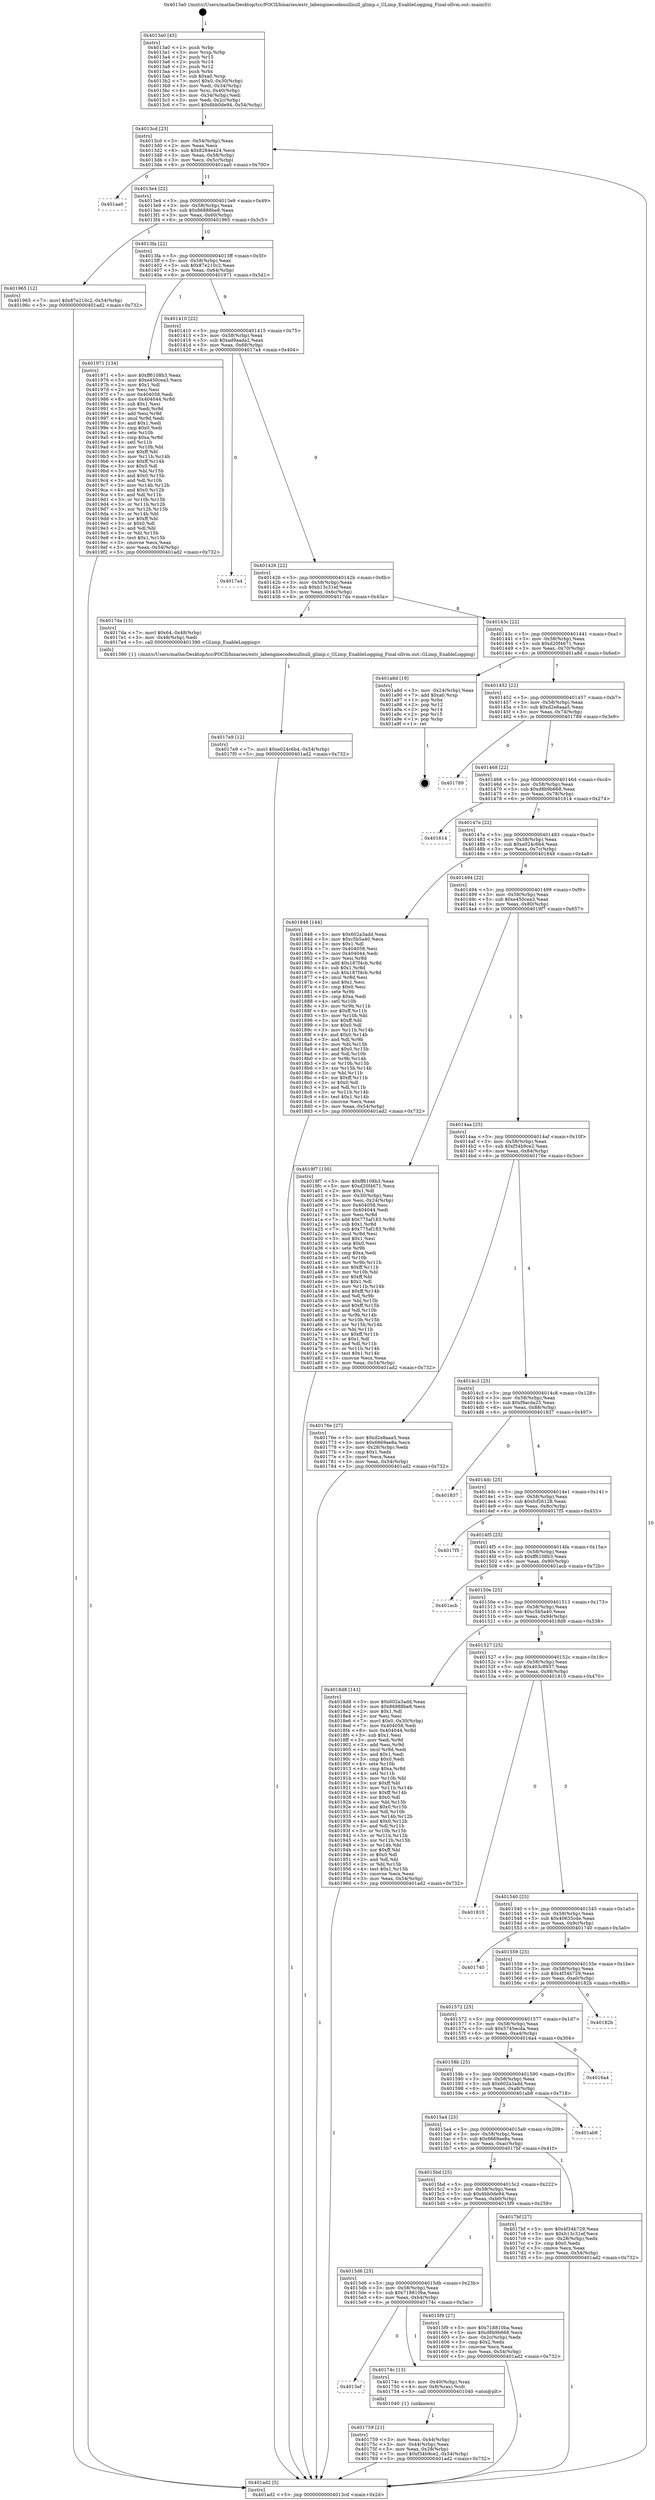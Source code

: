 digraph "0x4013a0" {
  label = "0x4013a0 (/mnt/c/Users/mathe/Desktop/tcc/POCII/binaries/extr_labenginecodenullnull_glimp.c_GLimp_EnableLogging_Final-ollvm.out::main(0))"
  labelloc = "t"
  node[shape=record]

  Entry [label="",width=0.3,height=0.3,shape=circle,fillcolor=black,style=filled]
  "0x4013cd" [label="{
     0x4013cd [23]\l
     | [instrs]\l
     &nbsp;&nbsp;0x4013cd \<+3\>: mov -0x54(%rbp),%eax\l
     &nbsp;&nbsp;0x4013d0 \<+2\>: mov %eax,%ecx\l
     &nbsp;&nbsp;0x4013d2 \<+6\>: sub $0x8284e424,%ecx\l
     &nbsp;&nbsp;0x4013d8 \<+3\>: mov %eax,-0x58(%rbp)\l
     &nbsp;&nbsp;0x4013db \<+3\>: mov %ecx,-0x5c(%rbp)\l
     &nbsp;&nbsp;0x4013de \<+6\>: je 0000000000401aa0 \<main+0x700\>\l
  }"]
  "0x401aa0" [label="{
     0x401aa0\l
  }", style=dashed]
  "0x4013e4" [label="{
     0x4013e4 [22]\l
     | [instrs]\l
     &nbsp;&nbsp;0x4013e4 \<+5\>: jmp 00000000004013e9 \<main+0x49\>\l
     &nbsp;&nbsp;0x4013e9 \<+3\>: mov -0x58(%rbp),%eax\l
     &nbsp;&nbsp;0x4013ec \<+5\>: sub $0x86888be8,%eax\l
     &nbsp;&nbsp;0x4013f1 \<+3\>: mov %eax,-0x60(%rbp)\l
     &nbsp;&nbsp;0x4013f4 \<+6\>: je 0000000000401965 \<main+0x5c5\>\l
  }"]
  Exit [label="",width=0.3,height=0.3,shape=circle,fillcolor=black,style=filled,peripheries=2]
  "0x401965" [label="{
     0x401965 [12]\l
     | [instrs]\l
     &nbsp;&nbsp;0x401965 \<+7\>: movl $0x87e210c2,-0x54(%rbp)\l
     &nbsp;&nbsp;0x40196c \<+5\>: jmp 0000000000401ad2 \<main+0x732\>\l
  }"]
  "0x4013fa" [label="{
     0x4013fa [22]\l
     | [instrs]\l
     &nbsp;&nbsp;0x4013fa \<+5\>: jmp 00000000004013ff \<main+0x5f\>\l
     &nbsp;&nbsp;0x4013ff \<+3\>: mov -0x58(%rbp),%eax\l
     &nbsp;&nbsp;0x401402 \<+5\>: sub $0x87e210c2,%eax\l
     &nbsp;&nbsp;0x401407 \<+3\>: mov %eax,-0x64(%rbp)\l
     &nbsp;&nbsp;0x40140a \<+6\>: je 0000000000401971 \<main+0x5d1\>\l
  }"]
  "0x4017e9" [label="{
     0x4017e9 [12]\l
     | [instrs]\l
     &nbsp;&nbsp;0x4017e9 \<+7\>: movl $0xe024c6b4,-0x54(%rbp)\l
     &nbsp;&nbsp;0x4017f0 \<+5\>: jmp 0000000000401ad2 \<main+0x732\>\l
  }"]
  "0x401971" [label="{
     0x401971 [134]\l
     | [instrs]\l
     &nbsp;&nbsp;0x401971 \<+5\>: mov $0xff6108b3,%eax\l
     &nbsp;&nbsp;0x401976 \<+5\>: mov $0xe450cea3,%ecx\l
     &nbsp;&nbsp;0x40197b \<+2\>: mov $0x1,%dl\l
     &nbsp;&nbsp;0x40197d \<+2\>: xor %esi,%esi\l
     &nbsp;&nbsp;0x40197f \<+7\>: mov 0x404058,%edi\l
     &nbsp;&nbsp;0x401986 \<+8\>: mov 0x404044,%r8d\l
     &nbsp;&nbsp;0x40198e \<+3\>: sub $0x1,%esi\l
     &nbsp;&nbsp;0x401991 \<+3\>: mov %edi,%r9d\l
     &nbsp;&nbsp;0x401994 \<+3\>: add %esi,%r9d\l
     &nbsp;&nbsp;0x401997 \<+4\>: imul %r9d,%edi\l
     &nbsp;&nbsp;0x40199b \<+3\>: and $0x1,%edi\l
     &nbsp;&nbsp;0x40199e \<+3\>: cmp $0x0,%edi\l
     &nbsp;&nbsp;0x4019a1 \<+4\>: sete %r10b\l
     &nbsp;&nbsp;0x4019a5 \<+4\>: cmp $0xa,%r8d\l
     &nbsp;&nbsp;0x4019a9 \<+4\>: setl %r11b\l
     &nbsp;&nbsp;0x4019ad \<+3\>: mov %r10b,%bl\l
     &nbsp;&nbsp;0x4019b0 \<+3\>: xor $0xff,%bl\l
     &nbsp;&nbsp;0x4019b3 \<+3\>: mov %r11b,%r14b\l
     &nbsp;&nbsp;0x4019b6 \<+4\>: xor $0xff,%r14b\l
     &nbsp;&nbsp;0x4019ba \<+3\>: xor $0x0,%dl\l
     &nbsp;&nbsp;0x4019bd \<+3\>: mov %bl,%r15b\l
     &nbsp;&nbsp;0x4019c0 \<+4\>: and $0x0,%r15b\l
     &nbsp;&nbsp;0x4019c4 \<+3\>: and %dl,%r10b\l
     &nbsp;&nbsp;0x4019c7 \<+3\>: mov %r14b,%r12b\l
     &nbsp;&nbsp;0x4019ca \<+4\>: and $0x0,%r12b\l
     &nbsp;&nbsp;0x4019ce \<+3\>: and %dl,%r11b\l
     &nbsp;&nbsp;0x4019d1 \<+3\>: or %r10b,%r15b\l
     &nbsp;&nbsp;0x4019d4 \<+3\>: or %r11b,%r12b\l
     &nbsp;&nbsp;0x4019d7 \<+3\>: xor %r12b,%r15b\l
     &nbsp;&nbsp;0x4019da \<+3\>: or %r14b,%bl\l
     &nbsp;&nbsp;0x4019dd \<+3\>: xor $0xff,%bl\l
     &nbsp;&nbsp;0x4019e0 \<+3\>: or $0x0,%dl\l
     &nbsp;&nbsp;0x4019e3 \<+2\>: and %dl,%bl\l
     &nbsp;&nbsp;0x4019e5 \<+3\>: or %bl,%r15b\l
     &nbsp;&nbsp;0x4019e8 \<+4\>: test $0x1,%r15b\l
     &nbsp;&nbsp;0x4019ec \<+3\>: cmovne %ecx,%eax\l
     &nbsp;&nbsp;0x4019ef \<+3\>: mov %eax,-0x54(%rbp)\l
     &nbsp;&nbsp;0x4019f2 \<+5\>: jmp 0000000000401ad2 \<main+0x732\>\l
  }"]
  "0x401410" [label="{
     0x401410 [22]\l
     | [instrs]\l
     &nbsp;&nbsp;0x401410 \<+5\>: jmp 0000000000401415 \<main+0x75\>\l
     &nbsp;&nbsp;0x401415 \<+3\>: mov -0x58(%rbp),%eax\l
     &nbsp;&nbsp;0x401418 \<+5\>: sub $0xad9aada2,%eax\l
     &nbsp;&nbsp;0x40141d \<+3\>: mov %eax,-0x68(%rbp)\l
     &nbsp;&nbsp;0x401420 \<+6\>: je 00000000004017a4 \<main+0x404\>\l
  }"]
  "0x401759" [label="{
     0x401759 [21]\l
     | [instrs]\l
     &nbsp;&nbsp;0x401759 \<+3\>: mov %eax,-0x44(%rbp)\l
     &nbsp;&nbsp;0x40175c \<+3\>: mov -0x44(%rbp),%eax\l
     &nbsp;&nbsp;0x40175f \<+3\>: mov %eax,-0x28(%rbp)\l
     &nbsp;&nbsp;0x401762 \<+7\>: movl $0xf34b9ce2,-0x54(%rbp)\l
     &nbsp;&nbsp;0x401769 \<+5\>: jmp 0000000000401ad2 \<main+0x732\>\l
  }"]
  "0x4017a4" [label="{
     0x4017a4\l
  }", style=dashed]
  "0x401426" [label="{
     0x401426 [22]\l
     | [instrs]\l
     &nbsp;&nbsp;0x401426 \<+5\>: jmp 000000000040142b \<main+0x8b\>\l
     &nbsp;&nbsp;0x40142b \<+3\>: mov -0x58(%rbp),%eax\l
     &nbsp;&nbsp;0x40142e \<+5\>: sub $0xb13c31ef,%eax\l
     &nbsp;&nbsp;0x401433 \<+3\>: mov %eax,-0x6c(%rbp)\l
     &nbsp;&nbsp;0x401436 \<+6\>: je 00000000004017da \<main+0x43a\>\l
  }"]
  "0x4015ef" [label="{
     0x4015ef\l
  }", style=dashed]
  "0x4017da" [label="{
     0x4017da [15]\l
     | [instrs]\l
     &nbsp;&nbsp;0x4017da \<+7\>: movl $0x64,-0x48(%rbp)\l
     &nbsp;&nbsp;0x4017e1 \<+3\>: mov -0x48(%rbp),%edi\l
     &nbsp;&nbsp;0x4017e4 \<+5\>: call 0000000000401390 \<GLimp_EnableLogging\>\l
     | [calls]\l
     &nbsp;&nbsp;0x401390 \{1\} (/mnt/c/Users/mathe/Desktop/tcc/POCII/binaries/extr_labenginecodenullnull_glimp.c_GLimp_EnableLogging_Final-ollvm.out::GLimp_EnableLogging)\l
  }"]
  "0x40143c" [label="{
     0x40143c [22]\l
     | [instrs]\l
     &nbsp;&nbsp;0x40143c \<+5\>: jmp 0000000000401441 \<main+0xa1\>\l
     &nbsp;&nbsp;0x401441 \<+3\>: mov -0x58(%rbp),%eax\l
     &nbsp;&nbsp;0x401444 \<+5\>: sub $0xd20f4671,%eax\l
     &nbsp;&nbsp;0x401449 \<+3\>: mov %eax,-0x70(%rbp)\l
     &nbsp;&nbsp;0x40144c \<+6\>: je 0000000000401a8d \<main+0x6ed\>\l
  }"]
  "0x40174c" [label="{
     0x40174c [13]\l
     | [instrs]\l
     &nbsp;&nbsp;0x40174c \<+4\>: mov -0x40(%rbp),%rax\l
     &nbsp;&nbsp;0x401750 \<+4\>: mov 0x8(%rax),%rdi\l
     &nbsp;&nbsp;0x401754 \<+5\>: call 0000000000401040 \<atoi@plt\>\l
     | [calls]\l
     &nbsp;&nbsp;0x401040 \{1\} (unknown)\l
  }"]
  "0x401a8d" [label="{
     0x401a8d [19]\l
     | [instrs]\l
     &nbsp;&nbsp;0x401a8d \<+3\>: mov -0x24(%rbp),%eax\l
     &nbsp;&nbsp;0x401a90 \<+7\>: add $0xa0,%rsp\l
     &nbsp;&nbsp;0x401a97 \<+1\>: pop %rbx\l
     &nbsp;&nbsp;0x401a98 \<+2\>: pop %r12\l
     &nbsp;&nbsp;0x401a9a \<+2\>: pop %r14\l
     &nbsp;&nbsp;0x401a9c \<+2\>: pop %r15\l
     &nbsp;&nbsp;0x401a9e \<+1\>: pop %rbp\l
     &nbsp;&nbsp;0x401a9f \<+1\>: ret\l
  }"]
  "0x401452" [label="{
     0x401452 [22]\l
     | [instrs]\l
     &nbsp;&nbsp;0x401452 \<+5\>: jmp 0000000000401457 \<main+0xb7\>\l
     &nbsp;&nbsp;0x401457 \<+3\>: mov -0x58(%rbp),%eax\l
     &nbsp;&nbsp;0x40145a \<+5\>: sub $0xd2e8aaa5,%eax\l
     &nbsp;&nbsp;0x40145f \<+3\>: mov %eax,-0x74(%rbp)\l
     &nbsp;&nbsp;0x401462 \<+6\>: je 0000000000401789 \<main+0x3e9\>\l
  }"]
  "0x4013a0" [label="{
     0x4013a0 [45]\l
     | [instrs]\l
     &nbsp;&nbsp;0x4013a0 \<+1\>: push %rbp\l
     &nbsp;&nbsp;0x4013a1 \<+3\>: mov %rsp,%rbp\l
     &nbsp;&nbsp;0x4013a4 \<+2\>: push %r15\l
     &nbsp;&nbsp;0x4013a6 \<+2\>: push %r14\l
     &nbsp;&nbsp;0x4013a8 \<+2\>: push %r12\l
     &nbsp;&nbsp;0x4013aa \<+1\>: push %rbx\l
     &nbsp;&nbsp;0x4013ab \<+7\>: sub $0xa0,%rsp\l
     &nbsp;&nbsp;0x4013b2 \<+7\>: movl $0x0,-0x30(%rbp)\l
     &nbsp;&nbsp;0x4013b9 \<+3\>: mov %edi,-0x34(%rbp)\l
     &nbsp;&nbsp;0x4013bc \<+4\>: mov %rsi,-0x40(%rbp)\l
     &nbsp;&nbsp;0x4013c0 \<+3\>: mov -0x34(%rbp),%edi\l
     &nbsp;&nbsp;0x4013c3 \<+3\>: mov %edi,-0x2c(%rbp)\l
     &nbsp;&nbsp;0x4013c6 \<+7\>: movl $0x6bb0de94,-0x54(%rbp)\l
  }"]
  "0x401789" [label="{
     0x401789\l
  }", style=dashed]
  "0x401468" [label="{
     0x401468 [22]\l
     | [instrs]\l
     &nbsp;&nbsp;0x401468 \<+5\>: jmp 000000000040146d \<main+0xcd\>\l
     &nbsp;&nbsp;0x40146d \<+3\>: mov -0x58(%rbp),%eax\l
     &nbsp;&nbsp;0x401470 \<+5\>: sub $0xd8b9b668,%eax\l
     &nbsp;&nbsp;0x401475 \<+3\>: mov %eax,-0x78(%rbp)\l
     &nbsp;&nbsp;0x401478 \<+6\>: je 0000000000401614 \<main+0x274\>\l
  }"]
  "0x401ad2" [label="{
     0x401ad2 [5]\l
     | [instrs]\l
     &nbsp;&nbsp;0x401ad2 \<+5\>: jmp 00000000004013cd \<main+0x2d\>\l
  }"]
  "0x401614" [label="{
     0x401614\l
  }", style=dashed]
  "0x40147e" [label="{
     0x40147e [22]\l
     | [instrs]\l
     &nbsp;&nbsp;0x40147e \<+5\>: jmp 0000000000401483 \<main+0xe3\>\l
     &nbsp;&nbsp;0x401483 \<+3\>: mov -0x58(%rbp),%eax\l
     &nbsp;&nbsp;0x401486 \<+5\>: sub $0xe024c6b4,%eax\l
     &nbsp;&nbsp;0x40148b \<+3\>: mov %eax,-0x7c(%rbp)\l
     &nbsp;&nbsp;0x40148e \<+6\>: je 0000000000401848 \<main+0x4a8\>\l
  }"]
  "0x4015d6" [label="{
     0x4015d6 [25]\l
     | [instrs]\l
     &nbsp;&nbsp;0x4015d6 \<+5\>: jmp 00000000004015db \<main+0x23b\>\l
     &nbsp;&nbsp;0x4015db \<+3\>: mov -0x58(%rbp),%eax\l
     &nbsp;&nbsp;0x4015de \<+5\>: sub $0x718810ba,%eax\l
     &nbsp;&nbsp;0x4015e3 \<+6\>: mov %eax,-0xb4(%rbp)\l
     &nbsp;&nbsp;0x4015e9 \<+6\>: je 000000000040174c \<main+0x3ac\>\l
  }"]
  "0x401848" [label="{
     0x401848 [144]\l
     | [instrs]\l
     &nbsp;&nbsp;0x401848 \<+5\>: mov $0x602a3add,%eax\l
     &nbsp;&nbsp;0x40184d \<+5\>: mov $0xc5b5a40,%ecx\l
     &nbsp;&nbsp;0x401852 \<+2\>: mov $0x1,%dl\l
     &nbsp;&nbsp;0x401854 \<+7\>: mov 0x404058,%esi\l
     &nbsp;&nbsp;0x40185b \<+7\>: mov 0x404044,%edi\l
     &nbsp;&nbsp;0x401862 \<+3\>: mov %esi,%r8d\l
     &nbsp;&nbsp;0x401865 \<+7\>: add $0x187f4cb,%r8d\l
     &nbsp;&nbsp;0x40186c \<+4\>: sub $0x1,%r8d\l
     &nbsp;&nbsp;0x401870 \<+7\>: sub $0x187f4cb,%r8d\l
     &nbsp;&nbsp;0x401877 \<+4\>: imul %r8d,%esi\l
     &nbsp;&nbsp;0x40187b \<+3\>: and $0x1,%esi\l
     &nbsp;&nbsp;0x40187e \<+3\>: cmp $0x0,%esi\l
     &nbsp;&nbsp;0x401881 \<+4\>: sete %r9b\l
     &nbsp;&nbsp;0x401885 \<+3\>: cmp $0xa,%edi\l
     &nbsp;&nbsp;0x401888 \<+4\>: setl %r10b\l
     &nbsp;&nbsp;0x40188c \<+3\>: mov %r9b,%r11b\l
     &nbsp;&nbsp;0x40188f \<+4\>: xor $0xff,%r11b\l
     &nbsp;&nbsp;0x401893 \<+3\>: mov %r10b,%bl\l
     &nbsp;&nbsp;0x401896 \<+3\>: xor $0xff,%bl\l
     &nbsp;&nbsp;0x401899 \<+3\>: xor $0x0,%dl\l
     &nbsp;&nbsp;0x40189c \<+3\>: mov %r11b,%r14b\l
     &nbsp;&nbsp;0x40189f \<+4\>: and $0x0,%r14b\l
     &nbsp;&nbsp;0x4018a3 \<+3\>: and %dl,%r9b\l
     &nbsp;&nbsp;0x4018a6 \<+3\>: mov %bl,%r15b\l
     &nbsp;&nbsp;0x4018a9 \<+4\>: and $0x0,%r15b\l
     &nbsp;&nbsp;0x4018ad \<+3\>: and %dl,%r10b\l
     &nbsp;&nbsp;0x4018b0 \<+3\>: or %r9b,%r14b\l
     &nbsp;&nbsp;0x4018b3 \<+3\>: or %r10b,%r15b\l
     &nbsp;&nbsp;0x4018b6 \<+3\>: xor %r15b,%r14b\l
     &nbsp;&nbsp;0x4018b9 \<+3\>: or %bl,%r11b\l
     &nbsp;&nbsp;0x4018bc \<+4\>: xor $0xff,%r11b\l
     &nbsp;&nbsp;0x4018c0 \<+3\>: or $0x0,%dl\l
     &nbsp;&nbsp;0x4018c3 \<+3\>: and %dl,%r11b\l
     &nbsp;&nbsp;0x4018c6 \<+3\>: or %r11b,%r14b\l
     &nbsp;&nbsp;0x4018c9 \<+4\>: test $0x1,%r14b\l
     &nbsp;&nbsp;0x4018cd \<+3\>: cmovne %ecx,%eax\l
     &nbsp;&nbsp;0x4018d0 \<+3\>: mov %eax,-0x54(%rbp)\l
     &nbsp;&nbsp;0x4018d3 \<+5\>: jmp 0000000000401ad2 \<main+0x732\>\l
  }"]
  "0x401494" [label="{
     0x401494 [22]\l
     | [instrs]\l
     &nbsp;&nbsp;0x401494 \<+5\>: jmp 0000000000401499 \<main+0xf9\>\l
     &nbsp;&nbsp;0x401499 \<+3\>: mov -0x58(%rbp),%eax\l
     &nbsp;&nbsp;0x40149c \<+5\>: sub $0xe450cea3,%eax\l
     &nbsp;&nbsp;0x4014a1 \<+3\>: mov %eax,-0x80(%rbp)\l
     &nbsp;&nbsp;0x4014a4 \<+6\>: je 00000000004019f7 \<main+0x657\>\l
  }"]
  "0x4015f9" [label="{
     0x4015f9 [27]\l
     | [instrs]\l
     &nbsp;&nbsp;0x4015f9 \<+5\>: mov $0x718810ba,%eax\l
     &nbsp;&nbsp;0x4015fe \<+5\>: mov $0xd8b9b668,%ecx\l
     &nbsp;&nbsp;0x401603 \<+3\>: mov -0x2c(%rbp),%edx\l
     &nbsp;&nbsp;0x401606 \<+3\>: cmp $0x2,%edx\l
     &nbsp;&nbsp;0x401609 \<+3\>: cmovne %ecx,%eax\l
     &nbsp;&nbsp;0x40160c \<+3\>: mov %eax,-0x54(%rbp)\l
     &nbsp;&nbsp;0x40160f \<+5\>: jmp 0000000000401ad2 \<main+0x732\>\l
  }"]
  "0x4019f7" [label="{
     0x4019f7 [150]\l
     | [instrs]\l
     &nbsp;&nbsp;0x4019f7 \<+5\>: mov $0xff6108b3,%eax\l
     &nbsp;&nbsp;0x4019fc \<+5\>: mov $0xd20f4671,%ecx\l
     &nbsp;&nbsp;0x401a01 \<+2\>: mov $0x1,%dl\l
     &nbsp;&nbsp;0x401a03 \<+3\>: mov -0x30(%rbp),%esi\l
     &nbsp;&nbsp;0x401a06 \<+3\>: mov %esi,-0x24(%rbp)\l
     &nbsp;&nbsp;0x401a09 \<+7\>: mov 0x404058,%esi\l
     &nbsp;&nbsp;0x401a10 \<+7\>: mov 0x404044,%edi\l
     &nbsp;&nbsp;0x401a17 \<+3\>: mov %esi,%r8d\l
     &nbsp;&nbsp;0x401a1a \<+7\>: add $0x775af183,%r8d\l
     &nbsp;&nbsp;0x401a21 \<+4\>: sub $0x1,%r8d\l
     &nbsp;&nbsp;0x401a25 \<+7\>: sub $0x775af183,%r8d\l
     &nbsp;&nbsp;0x401a2c \<+4\>: imul %r8d,%esi\l
     &nbsp;&nbsp;0x401a30 \<+3\>: and $0x1,%esi\l
     &nbsp;&nbsp;0x401a33 \<+3\>: cmp $0x0,%esi\l
     &nbsp;&nbsp;0x401a36 \<+4\>: sete %r9b\l
     &nbsp;&nbsp;0x401a3a \<+3\>: cmp $0xa,%edi\l
     &nbsp;&nbsp;0x401a3d \<+4\>: setl %r10b\l
     &nbsp;&nbsp;0x401a41 \<+3\>: mov %r9b,%r11b\l
     &nbsp;&nbsp;0x401a44 \<+4\>: xor $0xff,%r11b\l
     &nbsp;&nbsp;0x401a48 \<+3\>: mov %r10b,%bl\l
     &nbsp;&nbsp;0x401a4b \<+3\>: xor $0xff,%bl\l
     &nbsp;&nbsp;0x401a4e \<+3\>: xor $0x1,%dl\l
     &nbsp;&nbsp;0x401a51 \<+3\>: mov %r11b,%r14b\l
     &nbsp;&nbsp;0x401a54 \<+4\>: and $0xff,%r14b\l
     &nbsp;&nbsp;0x401a58 \<+3\>: and %dl,%r9b\l
     &nbsp;&nbsp;0x401a5b \<+3\>: mov %bl,%r15b\l
     &nbsp;&nbsp;0x401a5e \<+4\>: and $0xff,%r15b\l
     &nbsp;&nbsp;0x401a62 \<+3\>: and %dl,%r10b\l
     &nbsp;&nbsp;0x401a65 \<+3\>: or %r9b,%r14b\l
     &nbsp;&nbsp;0x401a68 \<+3\>: or %r10b,%r15b\l
     &nbsp;&nbsp;0x401a6b \<+3\>: xor %r15b,%r14b\l
     &nbsp;&nbsp;0x401a6e \<+3\>: or %bl,%r11b\l
     &nbsp;&nbsp;0x401a71 \<+4\>: xor $0xff,%r11b\l
     &nbsp;&nbsp;0x401a75 \<+3\>: or $0x1,%dl\l
     &nbsp;&nbsp;0x401a78 \<+3\>: and %dl,%r11b\l
     &nbsp;&nbsp;0x401a7b \<+3\>: or %r11b,%r14b\l
     &nbsp;&nbsp;0x401a7e \<+4\>: test $0x1,%r14b\l
     &nbsp;&nbsp;0x401a82 \<+3\>: cmovne %ecx,%eax\l
     &nbsp;&nbsp;0x401a85 \<+3\>: mov %eax,-0x54(%rbp)\l
     &nbsp;&nbsp;0x401a88 \<+5\>: jmp 0000000000401ad2 \<main+0x732\>\l
  }"]
  "0x4014aa" [label="{
     0x4014aa [25]\l
     | [instrs]\l
     &nbsp;&nbsp;0x4014aa \<+5\>: jmp 00000000004014af \<main+0x10f\>\l
     &nbsp;&nbsp;0x4014af \<+3\>: mov -0x58(%rbp),%eax\l
     &nbsp;&nbsp;0x4014b2 \<+5\>: sub $0xf34b9ce2,%eax\l
     &nbsp;&nbsp;0x4014b7 \<+6\>: mov %eax,-0x84(%rbp)\l
     &nbsp;&nbsp;0x4014bd \<+6\>: je 000000000040176e \<main+0x3ce\>\l
  }"]
  "0x4015bd" [label="{
     0x4015bd [25]\l
     | [instrs]\l
     &nbsp;&nbsp;0x4015bd \<+5\>: jmp 00000000004015c2 \<main+0x222\>\l
     &nbsp;&nbsp;0x4015c2 \<+3\>: mov -0x58(%rbp),%eax\l
     &nbsp;&nbsp;0x4015c5 \<+5\>: sub $0x6bb0de94,%eax\l
     &nbsp;&nbsp;0x4015ca \<+6\>: mov %eax,-0xb0(%rbp)\l
     &nbsp;&nbsp;0x4015d0 \<+6\>: je 00000000004015f9 \<main+0x259\>\l
  }"]
  "0x40176e" [label="{
     0x40176e [27]\l
     | [instrs]\l
     &nbsp;&nbsp;0x40176e \<+5\>: mov $0xd2e8aaa5,%eax\l
     &nbsp;&nbsp;0x401773 \<+5\>: mov $0x6669ae8a,%ecx\l
     &nbsp;&nbsp;0x401778 \<+3\>: mov -0x28(%rbp),%edx\l
     &nbsp;&nbsp;0x40177b \<+3\>: cmp $0x1,%edx\l
     &nbsp;&nbsp;0x40177e \<+3\>: cmovl %ecx,%eax\l
     &nbsp;&nbsp;0x401781 \<+3\>: mov %eax,-0x54(%rbp)\l
     &nbsp;&nbsp;0x401784 \<+5\>: jmp 0000000000401ad2 \<main+0x732\>\l
  }"]
  "0x4014c3" [label="{
     0x4014c3 [25]\l
     | [instrs]\l
     &nbsp;&nbsp;0x4014c3 \<+5\>: jmp 00000000004014c8 \<main+0x128\>\l
     &nbsp;&nbsp;0x4014c8 \<+3\>: mov -0x58(%rbp),%eax\l
     &nbsp;&nbsp;0x4014cb \<+5\>: sub $0xf9acda25,%eax\l
     &nbsp;&nbsp;0x4014d0 \<+6\>: mov %eax,-0x88(%rbp)\l
     &nbsp;&nbsp;0x4014d6 \<+6\>: je 0000000000401837 \<main+0x497\>\l
  }"]
  "0x4017bf" [label="{
     0x4017bf [27]\l
     | [instrs]\l
     &nbsp;&nbsp;0x4017bf \<+5\>: mov $0x4f34b729,%eax\l
     &nbsp;&nbsp;0x4017c4 \<+5\>: mov $0xb13c31ef,%ecx\l
     &nbsp;&nbsp;0x4017c9 \<+3\>: mov -0x28(%rbp),%edx\l
     &nbsp;&nbsp;0x4017cc \<+3\>: cmp $0x0,%edx\l
     &nbsp;&nbsp;0x4017cf \<+3\>: cmove %ecx,%eax\l
     &nbsp;&nbsp;0x4017d2 \<+3\>: mov %eax,-0x54(%rbp)\l
     &nbsp;&nbsp;0x4017d5 \<+5\>: jmp 0000000000401ad2 \<main+0x732\>\l
  }"]
  "0x401837" [label="{
     0x401837\l
  }", style=dashed]
  "0x4014dc" [label="{
     0x4014dc [25]\l
     | [instrs]\l
     &nbsp;&nbsp;0x4014dc \<+5\>: jmp 00000000004014e1 \<main+0x141\>\l
     &nbsp;&nbsp;0x4014e1 \<+3\>: mov -0x58(%rbp),%eax\l
     &nbsp;&nbsp;0x4014e4 \<+5\>: sub $0xfcf26128,%eax\l
     &nbsp;&nbsp;0x4014e9 \<+6\>: mov %eax,-0x8c(%rbp)\l
     &nbsp;&nbsp;0x4014ef \<+6\>: je 00000000004017f5 \<main+0x455\>\l
  }"]
  "0x4015a4" [label="{
     0x4015a4 [25]\l
     | [instrs]\l
     &nbsp;&nbsp;0x4015a4 \<+5\>: jmp 00000000004015a9 \<main+0x209\>\l
     &nbsp;&nbsp;0x4015a9 \<+3\>: mov -0x58(%rbp),%eax\l
     &nbsp;&nbsp;0x4015ac \<+5\>: sub $0x6669ae8a,%eax\l
     &nbsp;&nbsp;0x4015b1 \<+6\>: mov %eax,-0xac(%rbp)\l
     &nbsp;&nbsp;0x4015b7 \<+6\>: je 00000000004017bf \<main+0x41f\>\l
  }"]
  "0x4017f5" [label="{
     0x4017f5\l
  }", style=dashed]
  "0x4014f5" [label="{
     0x4014f5 [25]\l
     | [instrs]\l
     &nbsp;&nbsp;0x4014f5 \<+5\>: jmp 00000000004014fa \<main+0x15a\>\l
     &nbsp;&nbsp;0x4014fa \<+3\>: mov -0x58(%rbp),%eax\l
     &nbsp;&nbsp;0x4014fd \<+5\>: sub $0xff6108b3,%eax\l
     &nbsp;&nbsp;0x401502 \<+6\>: mov %eax,-0x90(%rbp)\l
     &nbsp;&nbsp;0x401508 \<+6\>: je 0000000000401acb \<main+0x72b\>\l
  }"]
  "0x401ab8" [label="{
     0x401ab8\l
  }", style=dashed]
  "0x401acb" [label="{
     0x401acb\l
  }", style=dashed]
  "0x40150e" [label="{
     0x40150e [25]\l
     | [instrs]\l
     &nbsp;&nbsp;0x40150e \<+5\>: jmp 0000000000401513 \<main+0x173\>\l
     &nbsp;&nbsp;0x401513 \<+3\>: mov -0x58(%rbp),%eax\l
     &nbsp;&nbsp;0x401516 \<+5\>: sub $0xc5b5a40,%eax\l
     &nbsp;&nbsp;0x40151b \<+6\>: mov %eax,-0x94(%rbp)\l
     &nbsp;&nbsp;0x401521 \<+6\>: je 00000000004018d8 \<main+0x538\>\l
  }"]
  "0x40158b" [label="{
     0x40158b [25]\l
     | [instrs]\l
     &nbsp;&nbsp;0x40158b \<+5\>: jmp 0000000000401590 \<main+0x1f0\>\l
     &nbsp;&nbsp;0x401590 \<+3\>: mov -0x58(%rbp),%eax\l
     &nbsp;&nbsp;0x401593 \<+5\>: sub $0x602a3add,%eax\l
     &nbsp;&nbsp;0x401598 \<+6\>: mov %eax,-0xa8(%rbp)\l
     &nbsp;&nbsp;0x40159e \<+6\>: je 0000000000401ab8 \<main+0x718\>\l
  }"]
  "0x4018d8" [label="{
     0x4018d8 [141]\l
     | [instrs]\l
     &nbsp;&nbsp;0x4018d8 \<+5\>: mov $0x602a3add,%eax\l
     &nbsp;&nbsp;0x4018dd \<+5\>: mov $0x86888be8,%ecx\l
     &nbsp;&nbsp;0x4018e2 \<+2\>: mov $0x1,%dl\l
     &nbsp;&nbsp;0x4018e4 \<+2\>: xor %esi,%esi\l
     &nbsp;&nbsp;0x4018e6 \<+7\>: movl $0x0,-0x30(%rbp)\l
     &nbsp;&nbsp;0x4018ed \<+7\>: mov 0x404058,%edi\l
     &nbsp;&nbsp;0x4018f4 \<+8\>: mov 0x404044,%r8d\l
     &nbsp;&nbsp;0x4018fc \<+3\>: sub $0x1,%esi\l
     &nbsp;&nbsp;0x4018ff \<+3\>: mov %edi,%r9d\l
     &nbsp;&nbsp;0x401902 \<+3\>: add %esi,%r9d\l
     &nbsp;&nbsp;0x401905 \<+4\>: imul %r9d,%edi\l
     &nbsp;&nbsp;0x401909 \<+3\>: and $0x1,%edi\l
     &nbsp;&nbsp;0x40190c \<+3\>: cmp $0x0,%edi\l
     &nbsp;&nbsp;0x40190f \<+4\>: sete %r10b\l
     &nbsp;&nbsp;0x401913 \<+4\>: cmp $0xa,%r8d\l
     &nbsp;&nbsp;0x401917 \<+4\>: setl %r11b\l
     &nbsp;&nbsp;0x40191b \<+3\>: mov %r10b,%bl\l
     &nbsp;&nbsp;0x40191e \<+3\>: xor $0xff,%bl\l
     &nbsp;&nbsp;0x401921 \<+3\>: mov %r11b,%r14b\l
     &nbsp;&nbsp;0x401924 \<+4\>: xor $0xff,%r14b\l
     &nbsp;&nbsp;0x401928 \<+3\>: xor $0x0,%dl\l
     &nbsp;&nbsp;0x40192b \<+3\>: mov %bl,%r15b\l
     &nbsp;&nbsp;0x40192e \<+4\>: and $0x0,%r15b\l
     &nbsp;&nbsp;0x401932 \<+3\>: and %dl,%r10b\l
     &nbsp;&nbsp;0x401935 \<+3\>: mov %r14b,%r12b\l
     &nbsp;&nbsp;0x401938 \<+4\>: and $0x0,%r12b\l
     &nbsp;&nbsp;0x40193c \<+3\>: and %dl,%r11b\l
     &nbsp;&nbsp;0x40193f \<+3\>: or %r10b,%r15b\l
     &nbsp;&nbsp;0x401942 \<+3\>: or %r11b,%r12b\l
     &nbsp;&nbsp;0x401945 \<+3\>: xor %r12b,%r15b\l
     &nbsp;&nbsp;0x401948 \<+3\>: or %r14b,%bl\l
     &nbsp;&nbsp;0x40194b \<+3\>: xor $0xff,%bl\l
     &nbsp;&nbsp;0x40194e \<+3\>: or $0x0,%dl\l
     &nbsp;&nbsp;0x401951 \<+2\>: and %dl,%bl\l
     &nbsp;&nbsp;0x401953 \<+3\>: or %bl,%r15b\l
     &nbsp;&nbsp;0x401956 \<+4\>: test $0x1,%r15b\l
     &nbsp;&nbsp;0x40195a \<+3\>: cmovne %ecx,%eax\l
     &nbsp;&nbsp;0x40195d \<+3\>: mov %eax,-0x54(%rbp)\l
     &nbsp;&nbsp;0x401960 \<+5\>: jmp 0000000000401ad2 \<main+0x732\>\l
  }"]
  "0x401527" [label="{
     0x401527 [25]\l
     | [instrs]\l
     &nbsp;&nbsp;0x401527 \<+5\>: jmp 000000000040152c \<main+0x18c\>\l
     &nbsp;&nbsp;0x40152c \<+3\>: mov -0x58(%rbp),%eax\l
     &nbsp;&nbsp;0x40152f \<+5\>: sub $0x403c8937,%eax\l
     &nbsp;&nbsp;0x401534 \<+6\>: mov %eax,-0x98(%rbp)\l
     &nbsp;&nbsp;0x40153a \<+6\>: je 0000000000401810 \<main+0x470\>\l
  }"]
  "0x4016a4" [label="{
     0x4016a4\l
  }", style=dashed]
  "0x401810" [label="{
     0x401810\l
  }", style=dashed]
  "0x401540" [label="{
     0x401540 [25]\l
     | [instrs]\l
     &nbsp;&nbsp;0x401540 \<+5\>: jmp 0000000000401545 \<main+0x1a5\>\l
     &nbsp;&nbsp;0x401545 \<+3\>: mov -0x58(%rbp),%eax\l
     &nbsp;&nbsp;0x401548 \<+5\>: sub $0x40635cde,%eax\l
     &nbsp;&nbsp;0x40154d \<+6\>: mov %eax,-0x9c(%rbp)\l
     &nbsp;&nbsp;0x401553 \<+6\>: je 0000000000401740 \<main+0x3a0\>\l
  }"]
  "0x401572" [label="{
     0x401572 [25]\l
     | [instrs]\l
     &nbsp;&nbsp;0x401572 \<+5\>: jmp 0000000000401577 \<main+0x1d7\>\l
     &nbsp;&nbsp;0x401577 \<+3\>: mov -0x58(%rbp),%eax\l
     &nbsp;&nbsp;0x40157a \<+5\>: sub $0x5745ecda,%eax\l
     &nbsp;&nbsp;0x40157f \<+6\>: mov %eax,-0xa4(%rbp)\l
     &nbsp;&nbsp;0x401585 \<+6\>: je 00000000004016a4 \<main+0x304\>\l
  }"]
  "0x401740" [label="{
     0x401740\l
  }", style=dashed]
  "0x401559" [label="{
     0x401559 [25]\l
     | [instrs]\l
     &nbsp;&nbsp;0x401559 \<+5\>: jmp 000000000040155e \<main+0x1be\>\l
     &nbsp;&nbsp;0x40155e \<+3\>: mov -0x58(%rbp),%eax\l
     &nbsp;&nbsp;0x401561 \<+5\>: sub $0x4f34b729,%eax\l
     &nbsp;&nbsp;0x401566 \<+6\>: mov %eax,-0xa0(%rbp)\l
     &nbsp;&nbsp;0x40156c \<+6\>: je 000000000040182b \<main+0x48b\>\l
  }"]
  "0x40182b" [label="{
     0x40182b\l
  }", style=dashed]
  Entry -> "0x4013a0" [label=" 1"]
  "0x4013cd" -> "0x401aa0" [label=" 0"]
  "0x4013cd" -> "0x4013e4" [label=" 11"]
  "0x401a8d" -> Exit [label=" 1"]
  "0x4013e4" -> "0x401965" [label=" 1"]
  "0x4013e4" -> "0x4013fa" [label=" 10"]
  "0x4019f7" -> "0x401ad2" [label=" 1"]
  "0x4013fa" -> "0x401971" [label=" 1"]
  "0x4013fa" -> "0x401410" [label=" 9"]
  "0x401971" -> "0x401ad2" [label=" 1"]
  "0x401410" -> "0x4017a4" [label=" 0"]
  "0x401410" -> "0x401426" [label=" 9"]
  "0x401965" -> "0x401ad2" [label=" 1"]
  "0x401426" -> "0x4017da" [label=" 1"]
  "0x401426" -> "0x40143c" [label=" 8"]
  "0x4018d8" -> "0x401ad2" [label=" 1"]
  "0x40143c" -> "0x401a8d" [label=" 1"]
  "0x40143c" -> "0x401452" [label=" 7"]
  "0x401848" -> "0x401ad2" [label=" 1"]
  "0x401452" -> "0x401789" [label=" 0"]
  "0x401452" -> "0x401468" [label=" 7"]
  "0x4017da" -> "0x4017e9" [label=" 1"]
  "0x401468" -> "0x401614" [label=" 0"]
  "0x401468" -> "0x40147e" [label=" 7"]
  "0x4017bf" -> "0x401ad2" [label=" 1"]
  "0x40147e" -> "0x401848" [label=" 1"]
  "0x40147e" -> "0x401494" [label=" 6"]
  "0x40176e" -> "0x401ad2" [label=" 1"]
  "0x401494" -> "0x4019f7" [label=" 1"]
  "0x401494" -> "0x4014aa" [label=" 5"]
  "0x401759" -> "0x401ad2" [label=" 1"]
  "0x4014aa" -> "0x40176e" [label=" 1"]
  "0x4014aa" -> "0x4014c3" [label=" 4"]
  "0x4015d6" -> "0x4015ef" [label=" 0"]
  "0x4014c3" -> "0x401837" [label=" 0"]
  "0x4014c3" -> "0x4014dc" [label=" 4"]
  "0x4015d6" -> "0x40174c" [label=" 1"]
  "0x4014dc" -> "0x4017f5" [label=" 0"]
  "0x4014dc" -> "0x4014f5" [label=" 4"]
  "0x401ad2" -> "0x4013cd" [label=" 10"]
  "0x4014f5" -> "0x401acb" [label=" 0"]
  "0x4014f5" -> "0x40150e" [label=" 4"]
  "0x4013a0" -> "0x4013cd" [label=" 1"]
  "0x40150e" -> "0x4018d8" [label=" 1"]
  "0x40150e" -> "0x401527" [label=" 3"]
  "0x4015bd" -> "0x4015d6" [label=" 1"]
  "0x401527" -> "0x401810" [label=" 0"]
  "0x401527" -> "0x401540" [label=" 3"]
  "0x4015bd" -> "0x4015f9" [label=" 1"]
  "0x401540" -> "0x401740" [label=" 0"]
  "0x401540" -> "0x401559" [label=" 3"]
  "0x4015a4" -> "0x4015bd" [label=" 2"]
  "0x401559" -> "0x40182b" [label=" 0"]
  "0x401559" -> "0x401572" [label=" 3"]
  "0x40174c" -> "0x401759" [label=" 1"]
  "0x401572" -> "0x4016a4" [label=" 0"]
  "0x401572" -> "0x40158b" [label=" 3"]
  "0x4015f9" -> "0x401ad2" [label=" 1"]
  "0x40158b" -> "0x401ab8" [label=" 0"]
  "0x40158b" -> "0x4015a4" [label=" 3"]
  "0x4017e9" -> "0x401ad2" [label=" 1"]
  "0x4015a4" -> "0x4017bf" [label=" 1"]
}
